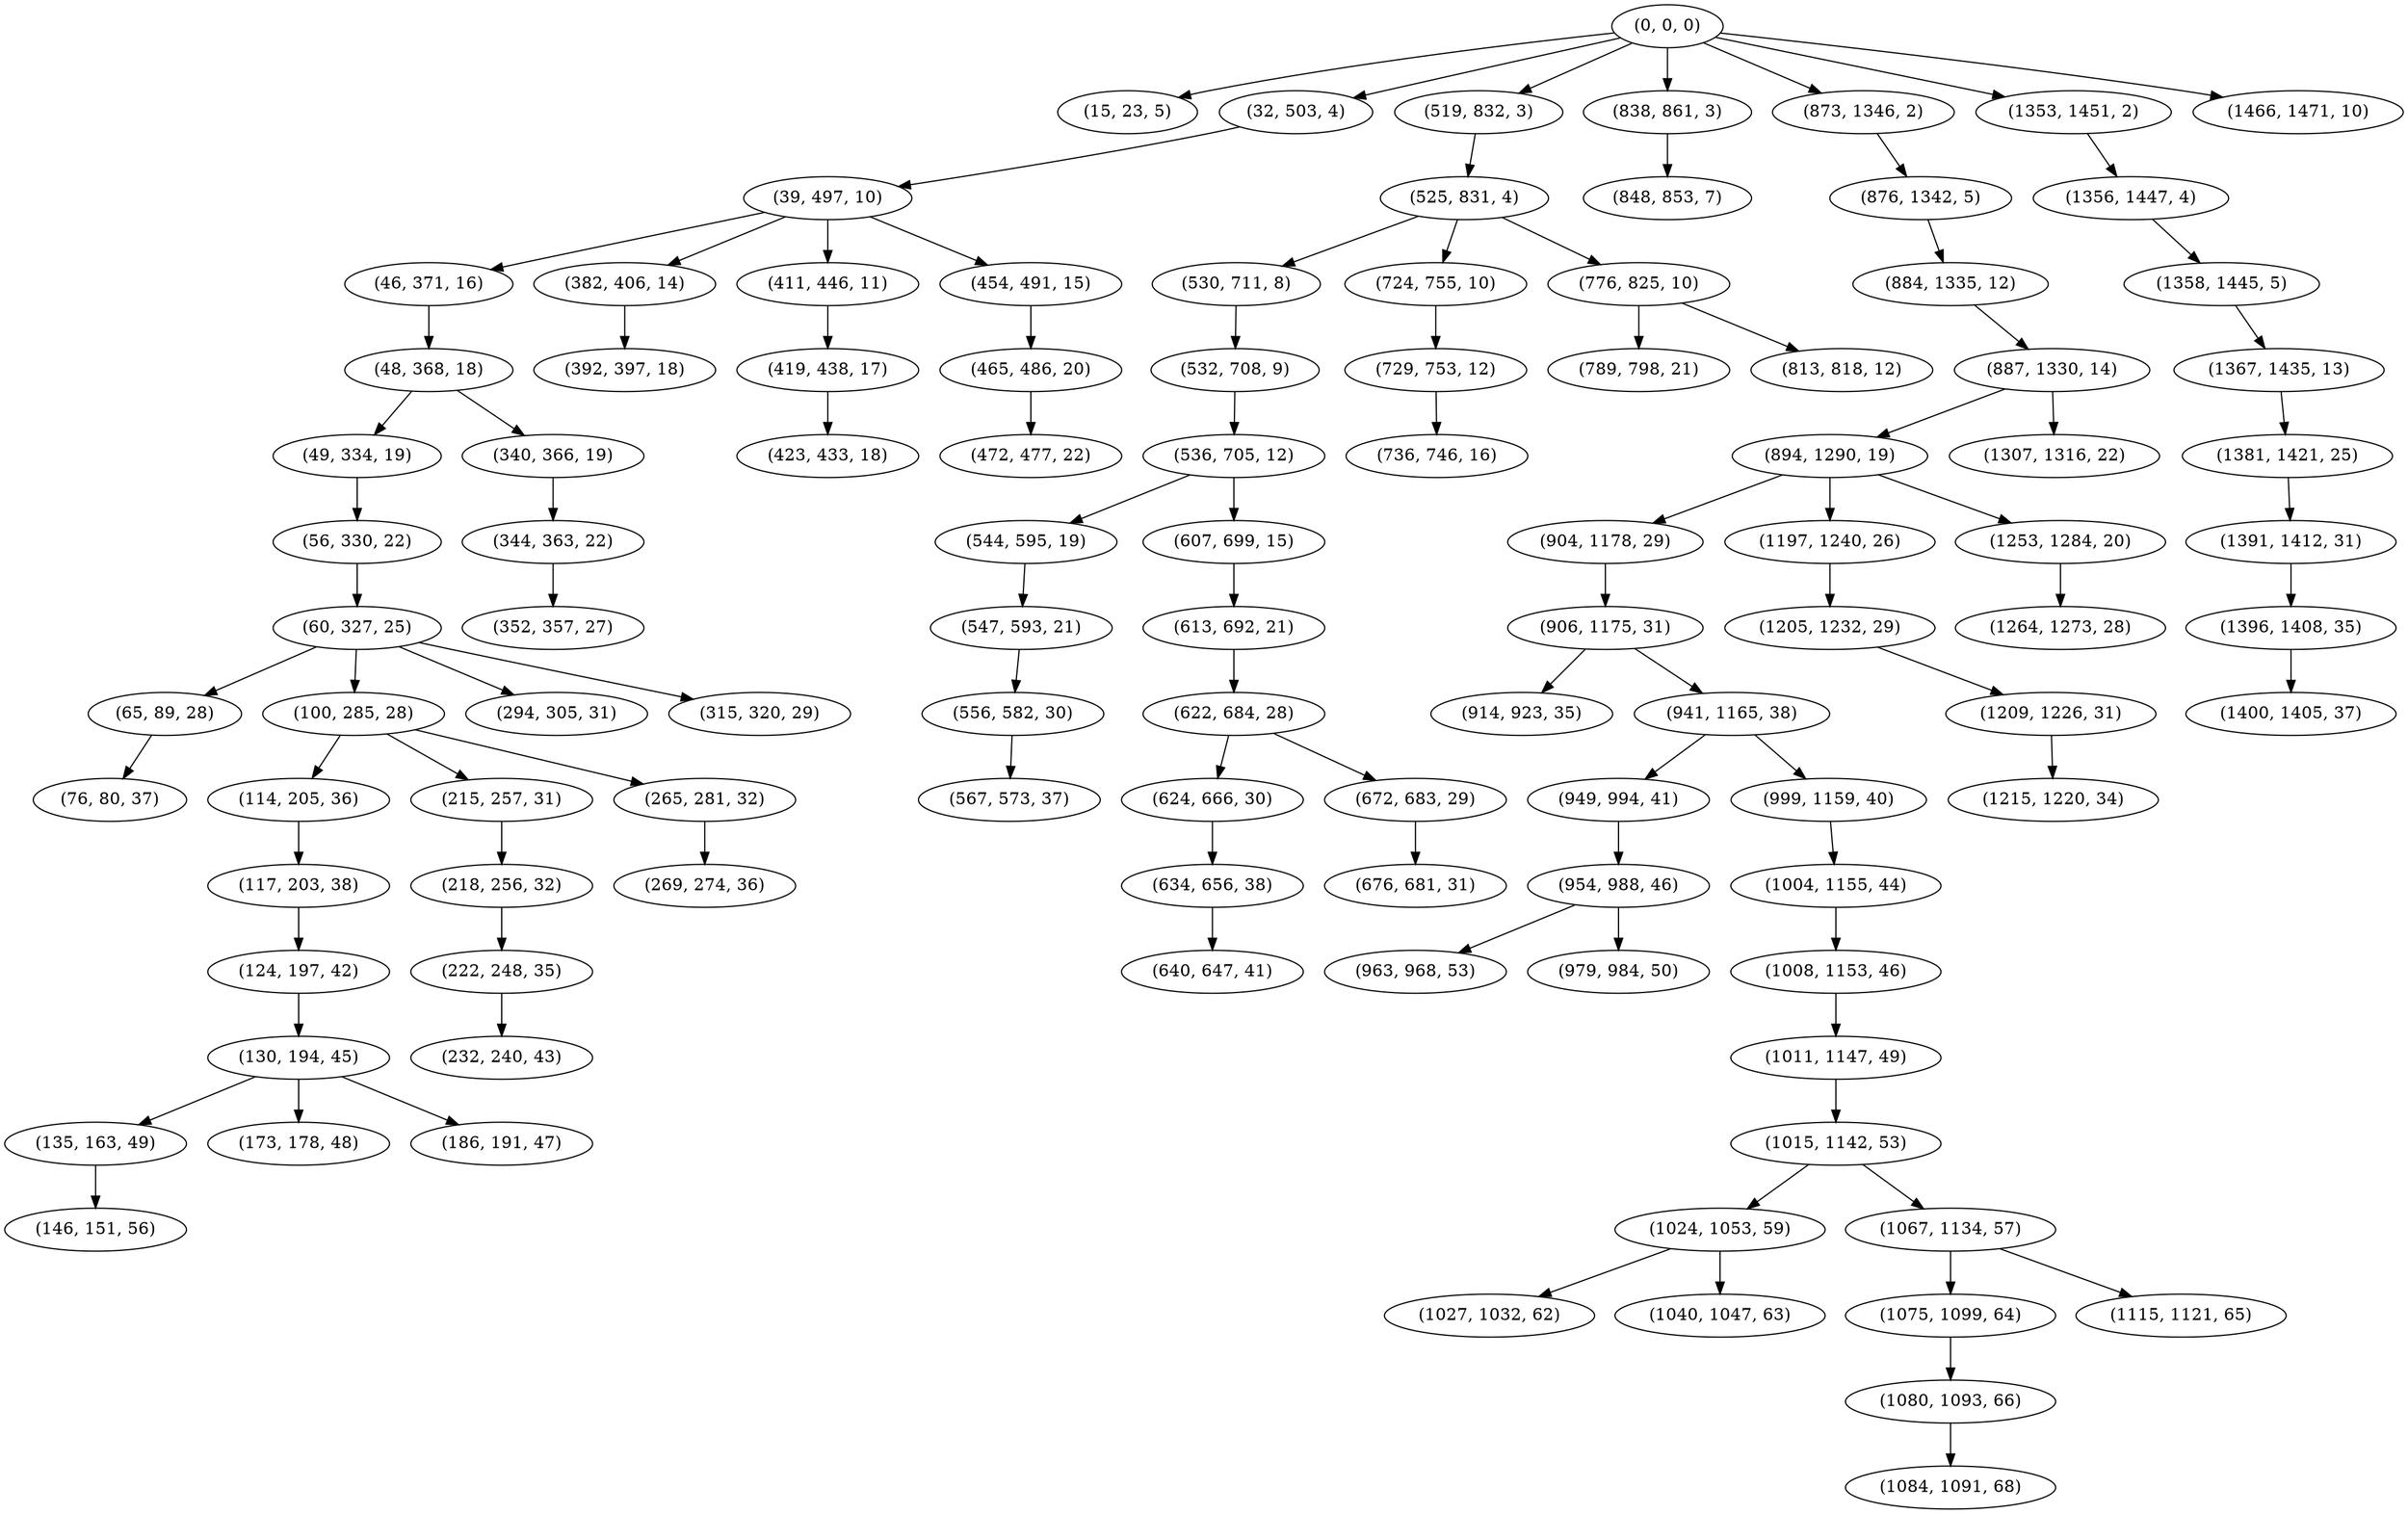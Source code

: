 digraph tree {
    "(0, 0, 0)";
    "(15, 23, 5)";
    "(32, 503, 4)";
    "(39, 497, 10)";
    "(46, 371, 16)";
    "(48, 368, 18)";
    "(49, 334, 19)";
    "(56, 330, 22)";
    "(60, 327, 25)";
    "(65, 89, 28)";
    "(76, 80, 37)";
    "(100, 285, 28)";
    "(114, 205, 36)";
    "(117, 203, 38)";
    "(124, 197, 42)";
    "(130, 194, 45)";
    "(135, 163, 49)";
    "(146, 151, 56)";
    "(173, 178, 48)";
    "(186, 191, 47)";
    "(215, 257, 31)";
    "(218, 256, 32)";
    "(222, 248, 35)";
    "(232, 240, 43)";
    "(265, 281, 32)";
    "(269, 274, 36)";
    "(294, 305, 31)";
    "(315, 320, 29)";
    "(340, 366, 19)";
    "(344, 363, 22)";
    "(352, 357, 27)";
    "(382, 406, 14)";
    "(392, 397, 18)";
    "(411, 446, 11)";
    "(419, 438, 17)";
    "(423, 433, 18)";
    "(454, 491, 15)";
    "(465, 486, 20)";
    "(472, 477, 22)";
    "(519, 832, 3)";
    "(525, 831, 4)";
    "(530, 711, 8)";
    "(532, 708, 9)";
    "(536, 705, 12)";
    "(544, 595, 19)";
    "(547, 593, 21)";
    "(556, 582, 30)";
    "(567, 573, 37)";
    "(607, 699, 15)";
    "(613, 692, 21)";
    "(622, 684, 28)";
    "(624, 666, 30)";
    "(634, 656, 38)";
    "(640, 647, 41)";
    "(672, 683, 29)";
    "(676, 681, 31)";
    "(724, 755, 10)";
    "(729, 753, 12)";
    "(736, 746, 16)";
    "(776, 825, 10)";
    "(789, 798, 21)";
    "(813, 818, 12)";
    "(838, 861, 3)";
    "(848, 853, 7)";
    "(873, 1346, 2)";
    "(876, 1342, 5)";
    "(884, 1335, 12)";
    "(887, 1330, 14)";
    "(894, 1290, 19)";
    "(904, 1178, 29)";
    "(906, 1175, 31)";
    "(914, 923, 35)";
    "(941, 1165, 38)";
    "(949, 994, 41)";
    "(954, 988, 46)";
    "(963, 968, 53)";
    "(979, 984, 50)";
    "(999, 1159, 40)";
    "(1004, 1155, 44)";
    "(1008, 1153, 46)";
    "(1011, 1147, 49)";
    "(1015, 1142, 53)";
    "(1024, 1053, 59)";
    "(1027, 1032, 62)";
    "(1040, 1047, 63)";
    "(1067, 1134, 57)";
    "(1075, 1099, 64)";
    "(1080, 1093, 66)";
    "(1084, 1091, 68)";
    "(1115, 1121, 65)";
    "(1197, 1240, 26)";
    "(1205, 1232, 29)";
    "(1209, 1226, 31)";
    "(1215, 1220, 34)";
    "(1253, 1284, 20)";
    "(1264, 1273, 28)";
    "(1307, 1316, 22)";
    "(1353, 1451, 2)";
    "(1356, 1447, 4)";
    "(1358, 1445, 5)";
    "(1367, 1435, 13)";
    "(1381, 1421, 25)";
    "(1391, 1412, 31)";
    "(1396, 1408, 35)";
    "(1400, 1405, 37)";
    "(1466, 1471, 10)";
    "(0, 0, 0)" -> "(15, 23, 5)";
    "(0, 0, 0)" -> "(32, 503, 4)";
    "(0, 0, 0)" -> "(519, 832, 3)";
    "(0, 0, 0)" -> "(838, 861, 3)";
    "(0, 0, 0)" -> "(873, 1346, 2)";
    "(0, 0, 0)" -> "(1353, 1451, 2)";
    "(0, 0, 0)" -> "(1466, 1471, 10)";
    "(32, 503, 4)" -> "(39, 497, 10)";
    "(39, 497, 10)" -> "(46, 371, 16)";
    "(39, 497, 10)" -> "(382, 406, 14)";
    "(39, 497, 10)" -> "(411, 446, 11)";
    "(39, 497, 10)" -> "(454, 491, 15)";
    "(46, 371, 16)" -> "(48, 368, 18)";
    "(48, 368, 18)" -> "(49, 334, 19)";
    "(48, 368, 18)" -> "(340, 366, 19)";
    "(49, 334, 19)" -> "(56, 330, 22)";
    "(56, 330, 22)" -> "(60, 327, 25)";
    "(60, 327, 25)" -> "(65, 89, 28)";
    "(60, 327, 25)" -> "(100, 285, 28)";
    "(60, 327, 25)" -> "(294, 305, 31)";
    "(60, 327, 25)" -> "(315, 320, 29)";
    "(65, 89, 28)" -> "(76, 80, 37)";
    "(100, 285, 28)" -> "(114, 205, 36)";
    "(100, 285, 28)" -> "(215, 257, 31)";
    "(100, 285, 28)" -> "(265, 281, 32)";
    "(114, 205, 36)" -> "(117, 203, 38)";
    "(117, 203, 38)" -> "(124, 197, 42)";
    "(124, 197, 42)" -> "(130, 194, 45)";
    "(130, 194, 45)" -> "(135, 163, 49)";
    "(130, 194, 45)" -> "(173, 178, 48)";
    "(130, 194, 45)" -> "(186, 191, 47)";
    "(135, 163, 49)" -> "(146, 151, 56)";
    "(215, 257, 31)" -> "(218, 256, 32)";
    "(218, 256, 32)" -> "(222, 248, 35)";
    "(222, 248, 35)" -> "(232, 240, 43)";
    "(265, 281, 32)" -> "(269, 274, 36)";
    "(340, 366, 19)" -> "(344, 363, 22)";
    "(344, 363, 22)" -> "(352, 357, 27)";
    "(382, 406, 14)" -> "(392, 397, 18)";
    "(411, 446, 11)" -> "(419, 438, 17)";
    "(419, 438, 17)" -> "(423, 433, 18)";
    "(454, 491, 15)" -> "(465, 486, 20)";
    "(465, 486, 20)" -> "(472, 477, 22)";
    "(519, 832, 3)" -> "(525, 831, 4)";
    "(525, 831, 4)" -> "(530, 711, 8)";
    "(525, 831, 4)" -> "(724, 755, 10)";
    "(525, 831, 4)" -> "(776, 825, 10)";
    "(530, 711, 8)" -> "(532, 708, 9)";
    "(532, 708, 9)" -> "(536, 705, 12)";
    "(536, 705, 12)" -> "(544, 595, 19)";
    "(536, 705, 12)" -> "(607, 699, 15)";
    "(544, 595, 19)" -> "(547, 593, 21)";
    "(547, 593, 21)" -> "(556, 582, 30)";
    "(556, 582, 30)" -> "(567, 573, 37)";
    "(607, 699, 15)" -> "(613, 692, 21)";
    "(613, 692, 21)" -> "(622, 684, 28)";
    "(622, 684, 28)" -> "(624, 666, 30)";
    "(622, 684, 28)" -> "(672, 683, 29)";
    "(624, 666, 30)" -> "(634, 656, 38)";
    "(634, 656, 38)" -> "(640, 647, 41)";
    "(672, 683, 29)" -> "(676, 681, 31)";
    "(724, 755, 10)" -> "(729, 753, 12)";
    "(729, 753, 12)" -> "(736, 746, 16)";
    "(776, 825, 10)" -> "(789, 798, 21)";
    "(776, 825, 10)" -> "(813, 818, 12)";
    "(838, 861, 3)" -> "(848, 853, 7)";
    "(873, 1346, 2)" -> "(876, 1342, 5)";
    "(876, 1342, 5)" -> "(884, 1335, 12)";
    "(884, 1335, 12)" -> "(887, 1330, 14)";
    "(887, 1330, 14)" -> "(894, 1290, 19)";
    "(887, 1330, 14)" -> "(1307, 1316, 22)";
    "(894, 1290, 19)" -> "(904, 1178, 29)";
    "(894, 1290, 19)" -> "(1197, 1240, 26)";
    "(894, 1290, 19)" -> "(1253, 1284, 20)";
    "(904, 1178, 29)" -> "(906, 1175, 31)";
    "(906, 1175, 31)" -> "(914, 923, 35)";
    "(906, 1175, 31)" -> "(941, 1165, 38)";
    "(941, 1165, 38)" -> "(949, 994, 41)";
    "(941, 1165, 38)" -> "(999, 1159, 40)";
    "(949, 994, 41)" -> "(954, 988, 46)";
    "(954, 988, 46)" -> "(963, 968, 53)";
    "(954, 988, 46)" -> "(979, 984, 50)";
    "(999, 1159, 40)" -> "(1004, 1155, 44)";
    "(1004, 1155, 44)" -> "(1008, 1153, 46)";
    "(1008, 1153, 46)" -> "(1011, 1147, 49)";
    "(1011, 1147, 49)" -> "(1015, 1142, 53)";
    "(1015, 1142, 53)" -> "(1024, 1053, 59)";
    "(1015, 1142, 53)" -> "(1067, 1134, 57)";
    "(1024, 1053, 59)" -> "(1027, 1032, 62)";
    "(1024, 1053, 59)" -> "(1040, 1047, 63)";
    "(1067, 1134, 57)" -> "(1075, 1099, 64)";
    "(1067, 1134, 57)" -> "(1115, 1121, 65)";
    "(1075, 1099, 64)" -> "(1080, 1093, 66)";
    "(1080, 1093, 66)" -> "(1084, 1091, 68)";
    "(1197, 1240, 26)" -> "(1205, 1232, 29)";
    "(1205, 1232, 29)" -> "(1209, 1226, 31)";
    "(1209, 1226, 31)" -> "(1215, 1220, 34)";
    "(1253, 1284, 20)" -> "(1264, 1273, 28)";
    "(1353, 1451, 2)" -> "(1356, 1447, 4)";
    "(1356, 1447, 4)" -> "(1358, 1445, 5)";
    "(1358, 1445, 5)" -> "(1367, 1435, 13)";
    "(1367, 1435, 13)" -> "(1381, 1421, 25)";
    "(1381, 1421, 25)" -> "(1391, 1412, 31)";
    "(1391, 1412, 31)" -> "(1396, 1408, 35)";
    "(1396, 1408, 35)" -> "(1400, 1405, 37)";
}
